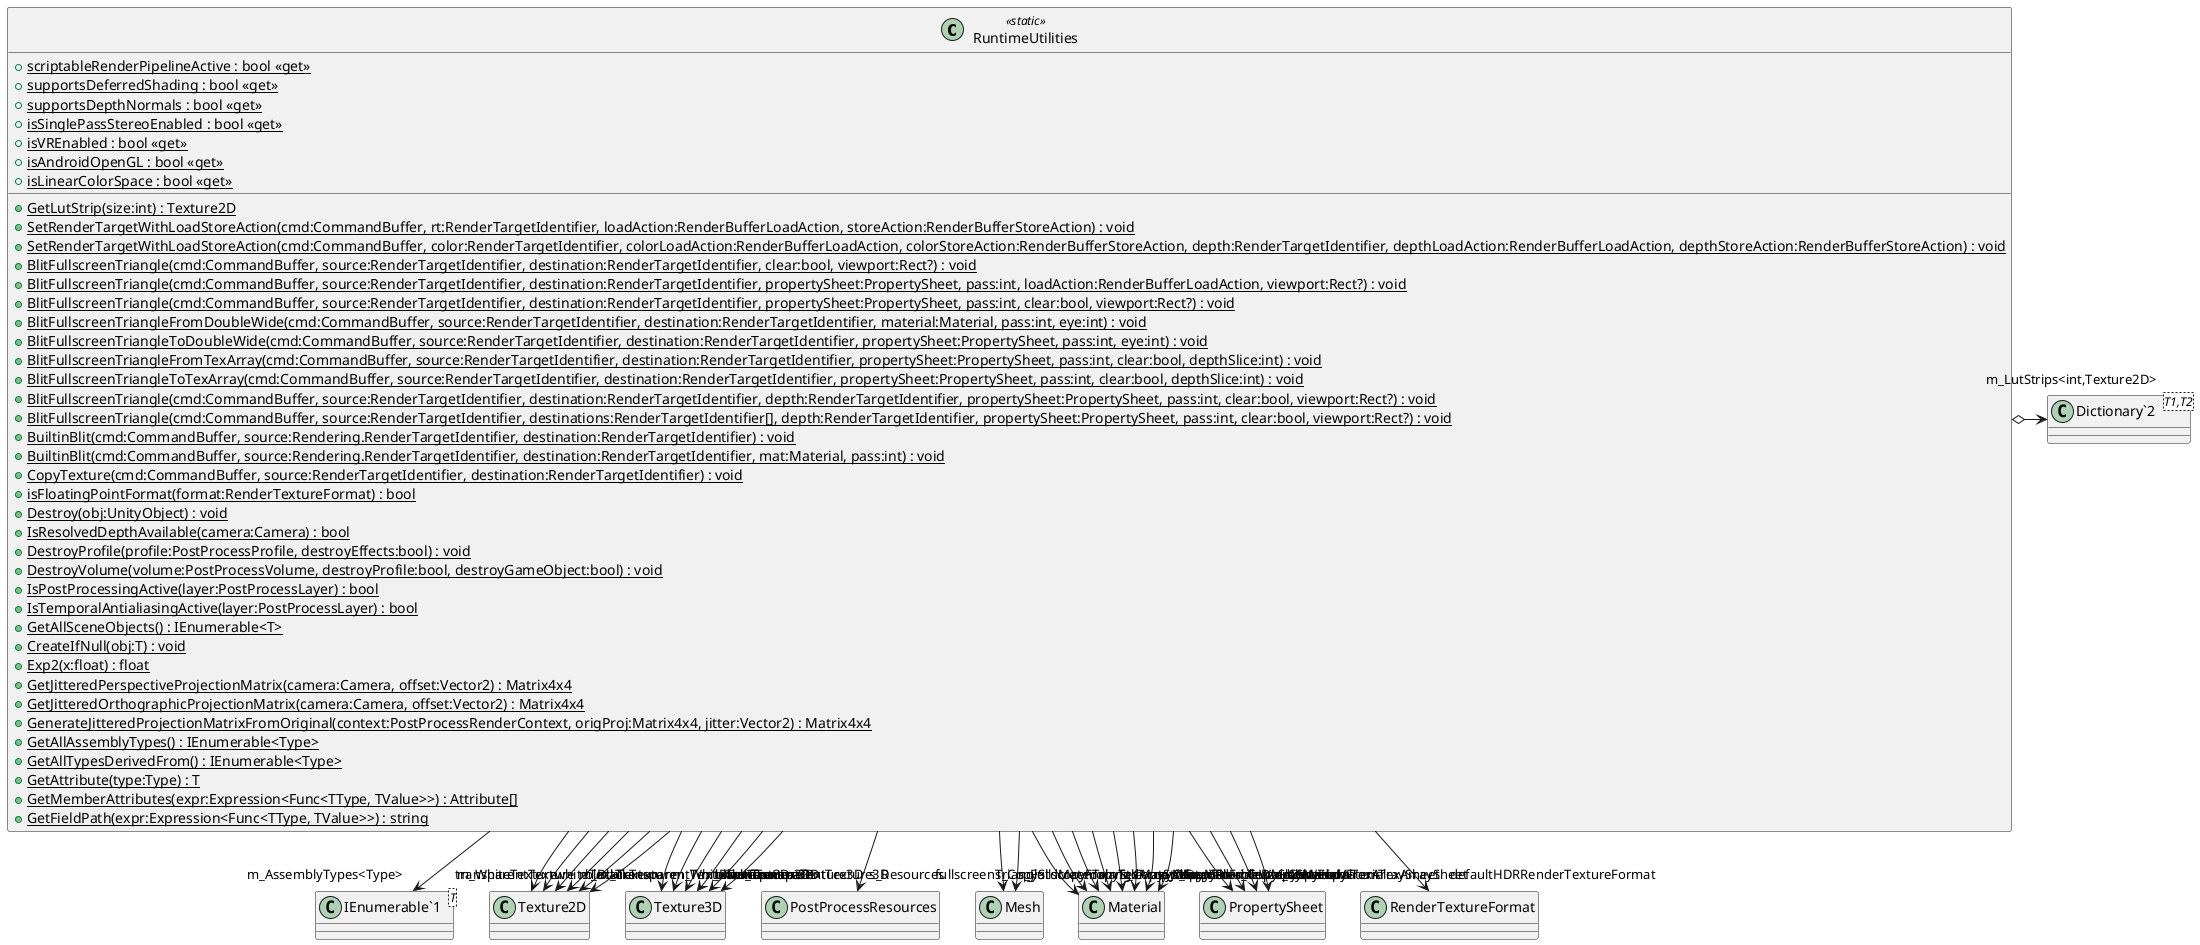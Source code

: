 @startuml
class RuntimeUtilities <<static>> {
    + {static} GetLutStrip(size:int) : Texture2D
    + {static} SetRenderTargetWithLoadStoreAction(cmd:CommandBuffer, rt:RenderTargetIdentifier, loadAction:RenderBufferLoadAction, storeAction:RenderBufferStoreAction) : void
    + {static} SetRenderTargetWithLoadStoreAction(cmd:CommandBuffer, color:RenderTargetIdentifier, colorLoadAction:RenderBufferLoadAction, colorStoreAction:RenderBufferStoreAction, depth:RenderTargetIdentifier, depthLoadAction:RenderBufferLoadAction, depthStoreAction:RenderBufferStoreAction) : void
    + {static} BlitFullscreenTriangle(cmd:CommandBuffer, source:RenderTargetIdentifier, destination:RenderTargetIdentifier, clear:bool, viewport:Rect?) : void
    + {static} BlitFullscreenTriangle(cmd:CommandBuffer, source:RenderTargetIdentifier, destination:RenderTargetIdentifier, propertySheet:PropertySheet, pass:int, loadAction:RenderBufferLoadAction, viewport:Rect?) : void
    + {static} BlitFullscreenTriangle(cmd:CommandBuffer, source:RenderTargetIdentifier, destination:RenderTargetIdentifier, propertySheet:PropertySheet, pass:int, clear:bool, viewport:Rect?) : void
    + {static} BlitFullscreenTriangleFromDoubleWide(cmd:CommandBuffer, source:RenderTargetIdentifier, destination:RenderTargetIdentifier, material:Material, pass:int, eye:int) : void
    + {static} BlitFullscreenTriangleToDoubleWide(cmd:CommandBuffer, source:RenderTargetIdentifier, destination:RenderTargetIdentifier, propertySheet:PropertySheet, pass:int, eye:int) : void
    + {static} BlitFullscreenTriangleFromTexArray(cmd:CommandBuffer, source:RenderTargetIdentifier, destination:RenderTargetIdentifier, propertySheet:PropertySheet, pass:int, clear:bool, depthSlice:int) : void
    + {static} BlitFullscreenTriangleToTexArray(cmd:CommandBuffer, source:RenderTargetIdentifier, destination:RenderTargetIdentifier, propertySheet:PropertySheet, pass:int, clear:bool, depthSlice:int) : void
    + {static} BlitFullscreenTriangle(cmd:CommandBuffer, source:RenderTargetIdentifier, destination:RenderTargetIdentifier, depth:RenderTargetIdentifier, propertySheet:PropertySheet, pass:int, clear:bool, viewport:Rect?) : void
    + {static} BlitFullscreenTriangle(cmd:CommandBuffer, source:RenderTargetIdentifier, destinations:RenderTargetIdentifier[], depth:RenderTargetIdentifier, propertySheet:PropertySheet, pass:int, clear:bool, viewport:Rect?) : void
    + {static} BuiltinBlit(cmd:CommandBuffer, source:Rendering.RenderTargetIdentifier, destination:RenderTargetIdentifier) : void
    + {static} BuiltinBlit(cmd:CommandBuffer, source:Rendering.RenderTargetIdentifier, destination:RenderTargetIdentifier, mat:Material, pass:int) : void
    + {static} CopyTexture(cmd:CommandBuffer, source:RenderTargetIdentifier, destination:RenderTargetIdentifier) : void
    + {static} scriptableRenderPipelineActive : bool <<get>>
    + {static} supportsDeferredShading : bool <<get>>
    + {static} supportsDepthNormals : bool <<get>>
    + {static} isSinglePassStereoEnabled : bool <<get>>
    + {static} isVREnabled : bool <<get>>
    + {static} isAndroidOpenGL : bool <<get>>
    + {static} isFloatingPointFormat(format:RenderTextureFormat) : bool
    + {static} Destroy(obj:UnityObject) : void
    + {static} isLinearColorSpace : bool <<get>>
    + {static} IsResolvedDepthAvailable(camera:Camera) : bool
    + {static} DestroyProfile(profile:PostProcessProfile, destroyEffects:bool) : void
    + {static} DestroyVolume(volume:PostProcessVolume, destroyProfile:bool, destroyGameObject:bool) : void
    + {static} IsPostProcessingActive(layer:PostProcessLayer) : bool
    + {static} IsTemporalAntialiasingActive(layer:PostProcessLayer) : bool
    + {static} GetAllSceneObjects() : IEnumerable<T>
    + {static} CreateIfNull(obj:T) : void
    + {static} Exp2(x:float) : float
    + {static} GetJitteredPerspectiveProjectionMatrix(camera:Camera, offset:Vector2) : Matrix4x4
    + {static} GetJitteredOrthographicProjectionMatrix(camera:Camera, offset:Vector2) : Matrix4x4
    + {static} GenerateJitteredProjectionMatrixFromOriginal(context:PostProcessRenderContext, origProj:Matrix4x4, jitter:Vector2) : Matrix4x4
    + {static} GetAllAssemblyTypes() : IEnumerable<Type>
    + {static} GetAllTypesDerivedFrom() : IEnumerable<Type>
    + {static} GetAttribute(type:Type) : T
    + {static} GetMemberAttributes(expr:Expression<Func<TType, TValue>>) : Attribute[]
    + {static} GetFieldPath(expr:Expression<Func<TType, TValue>>) : string
}
class "Dictionary`2"<T1,T2> {
}
class "IEnumerable`1"<T> {
}
RuntimeUtilities --> "m_WhiteTexture" Texture2D
RuntimeUtilities --> "whiteTexture" Texture2D
RuntimeUtilities --> "m_WhiteTexture3D" Texture3D
RuntimeUtilities --> "whiteTexture3D" Texture3D
RuntimeUtilities --> "m_BlackTexture" Texture2D
RuntimeUtilities --> "blackTexture" Texture2D
RuntimeUtilities --> "m_BlackTexture3D" Texture3D
RuntimeUtilities --> "blackTexture3D" Texture3D
RuntimeUtilities --> "m_TransparentTexture" Texture2D
RuntimeUtilities --> "transparentTexture" Texture2D
RuntimeUtilities --> "m_TransparentTexture3D" Texture3D
RuntimeUtilities --> "transparentTexture3D" Texture3D
RuntimeUtilities o-> "m_LutStrips<int,Texture2D>" "Dictionary`2"
RuntimeUtilities --> "s_Resources" PostProcessResources
RuntimeUtilities --> "s_FullscreenTriangle" Mesh
RuntimeUtilities --> "fullscreenTriangle" Mesh
RuntimeUtilities --> "s_CopyStdMaterial" Material
RuntimeUtilities --> "copyStdMaterial" Material
RuntimeUtilities --> "s_CopyStdFromDoubleWideMaterial" Material
RuntimeUtilities --> "copyStdFromDoubleWideMaterial" Material
RuntimeUtilities --> "s_CopyMaterial" Material
RuntimeUtilities --> "copyMaterial" Material
RuntimeUtilities --> "s_CopyFromTexArrayMaterial" Material
RuntimeUtilities --> "copyFromTexArrayMaterial" Material
RuntimeUtilities --> "s_CopySheet" PropertySheet
RuntimeUtilities --> "copySheet" PropertySheet
RuntimeUtilities --> "s_CopyFromTexArraySheet" PropertySheet
RuntimeUtilities --> "copyFromTexArraySheet" PropertySheet
RuntimeUtilities --> "defaultHDRRenderTextureFormat" RenderTextureFormat
RuntimeUtilities --> "m_AssemblyTypes<Type>" "IEnumerable`1"
@enduml
